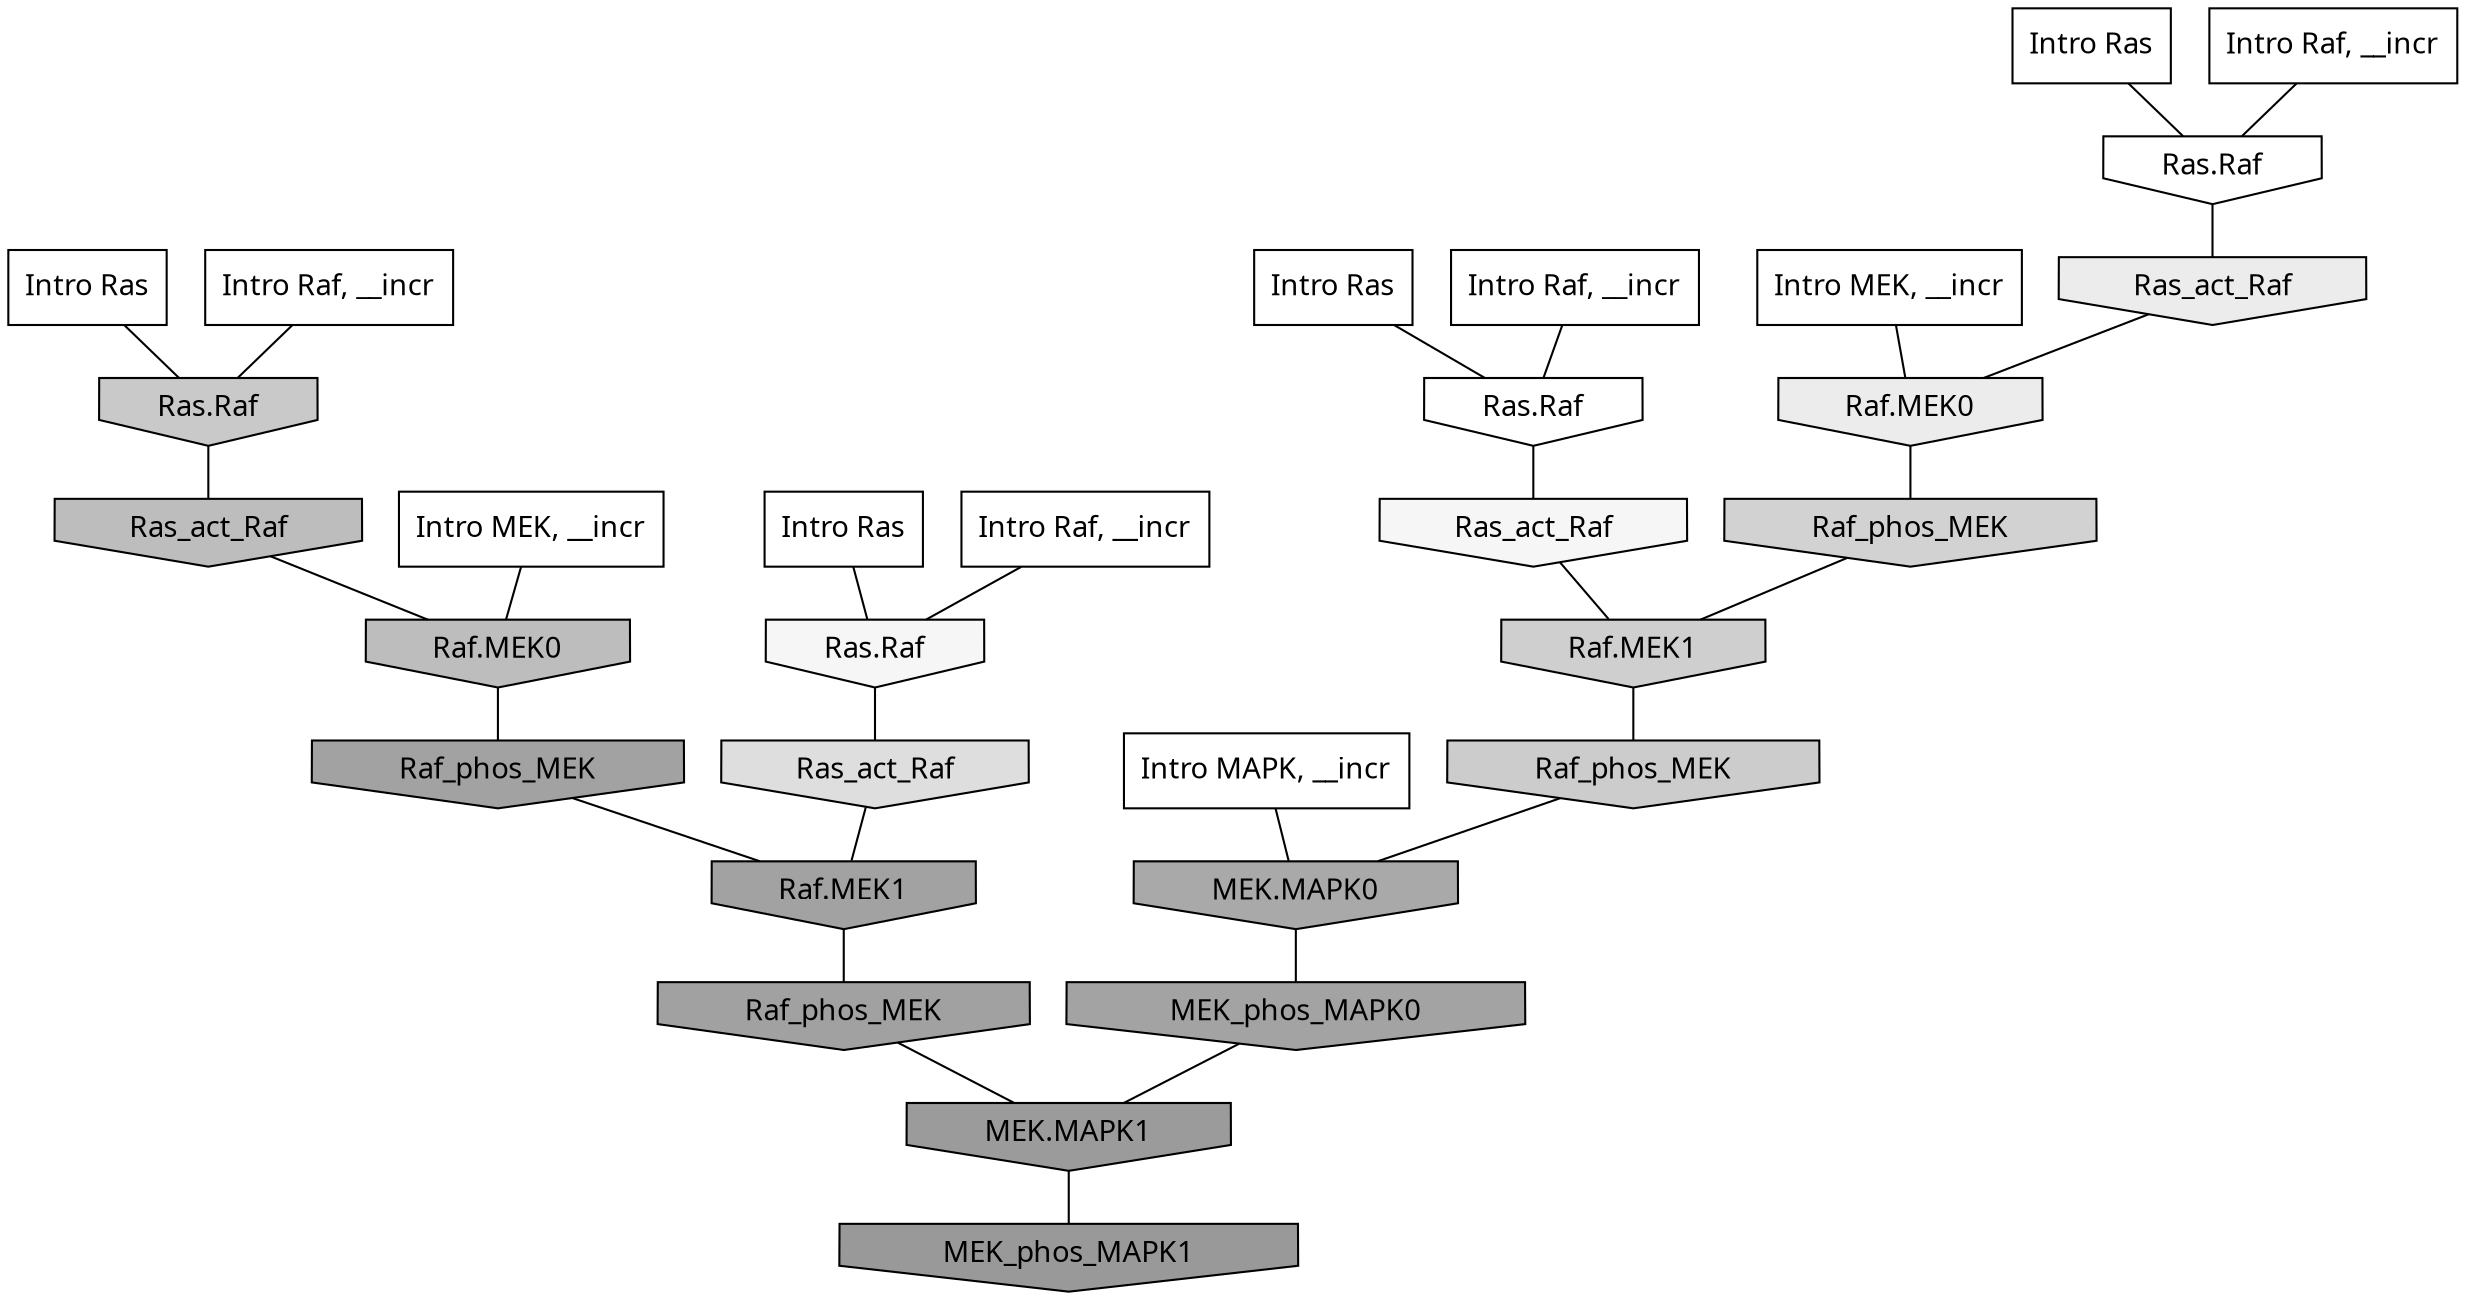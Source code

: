 digraph G{
  rankdir="TB";
  ranksep=0.30;
  node [fontname="CMU Serif"];
  edge [fontname="CMU Serif"];
  
  4 [label="Intro Ras", shape=rectangle, style=filled, fillcolor="0.000 0.000 1.000"]
  
  40 [label="Intro Ras", shape=rectangle, style=filled, fillcolor="0.000 0.000 1.000"]
  
  46 [label="Intro Ras", shape=rectangle, style=filled, fillcolor="0.000 0.000 1.000"]
  
  62 [label="Intro Ras", shape=rectangle, style=filled, fillcolor="0.000 0.000 1.000"]
  
  415 [label="Intro Raf, __incr", shape=rectangle, style=filled, fillcolor="0.000 0.000 1.000"]
  
  495 [label="Intro Raf, __incr", shape=rectangle, style=filled, fillcolor="0.000 0.000 1.000"]
  
  497 [label="Intro Raf, __incr", shape=rectangle, style=filled, fillcolor="0.000 0.000 1.000"]
  
  1046 [label="Intro Raf, __incr", shape=rectangle, style=filled, fillcolor="0.000 0.000 1.000"]
  
  1131 [label="Intro MEK, __incr", shape=rectangle, style=filled, fillcolor="0.000 0.000 1.000"]
  
  1402 [label="Intro MEK, __incr", shape=rectangle, style=filled, fillcolor="0.000 0.000 1.000"]
  
  2440 [label="Intro MAPK, __incr", shape=rectangle, style=filled, fillcolor="0.000 0.000 1.000"]
  
  3245 [label="Ras.Raf", shape=invhouse, style=filled, fillcolor="0.000 0.000 1.000"]
  
  3280 [label="Ras.Raf", shape=invhouse, style=filled, fillcolor="0.000 0.000 1.000"]
  
  3522 [label="Ras.Raf", shape=invhouse, style=filled, fillcolor="0.000 0.000 0.964"]
  
  3524 [label="Ras_act_Raf", shape=invhouse, style=filled, fillcolor="0.000 0.000 0.963"]
  
  3990 [label="Ras_act_Raf", shape=invhouse, style=filled, fillcolor="0.000 0.000 0.922"]
  
  3993 [label="Raf.MEK0", shape=invhouse, style=filled, fillcolor="0.000 0.000 0.922"]
  
  4715 [label="Ras_act_Raf", shape=invhouse, style=filled, fillcolor="0.000 0.000 0.869"]
  
  5447 [label="Raf_phos_MEK", shape=invhouse, style=filled, fillcolor="0.000 0.000 0.824"]
  
  5610 [label="Raf.MEK1", shape=invhouse, style=filled, fillcolor="0.000 0.000 0.812"]
  
  5903 [label="Raf_phos_MEK", shape=invhouse, style=filled, fillcolor="0.000 0.000 0.797"]
  
  6023 [label="Ras.Raf", shape=invhouse, style=filled, fillcolor="0.000 0.000 0.789"]
  
  7175 [label="Ras_act_Raf", shape=invhouse, style=filled, fillcolor="0.000 0.000 0.741"]
  
  7177 [label="Raf.MEK0", shape=invhouse, style=filled, fillcolor="0.000 0.000 0.741"]
  
  9675 [label="MEK.MAPK0", shape=invhouse, style=filled, fillcolor="0.000 0.000 0.664"]
  
  10744 [label="MEK_phos_MAPK0", shape=invhouse, style=filled, fillcolor="0.000 0.000 0.640"]
  
  10987 [label="Raf_phos_MEK", shape=invhouse, style=filled, fillcolor="0.000 0.000 0.635"]
  
  11083 [label="Raf.MEK1", shape=invhouse, style=filled, fillcolor="0.000 0.000 0.633"]
  
  11190 [label="Raf_phos_MEK", shape=invhouse, style=filled, fillcolor="0.000 0.000 0.631"]
  
  12383 [label="MEK.MAPK1", shape=invhouse, style=filled, fillcolor="0.000 0.000 0.608"]
  
  12878 [label="MEK_phos_MAPK1", shape=invhouse, style=filled, fillcolor="0.000 0.000 0.600"]
  
  
  12383 -> 12878 [dir=none, color="0.000 0.000 0.000"] 
  11190 -> 12383 [dir=none, color="0.000 0.000 0.000"] 
  11083 -> 11190 [dir=none, color="0.000 0.000 0.000"] 
  10987 -> 11083 [dir=none, color="0.000 0.000 0.000"] 
  10744 -> 12383 [dir=none, color="0.000 0.000 0.000"] 
  9675 -> 10744 [dir=none, color="0.000 0.000 0.000"] 
  7177 -> 10987 [dir=none, color="0.000 0.000 0.000"] 
  7175 -> 7177 [dir=none, color="0.000 0.000 0.000"] 
  6023 -> 7175 [dir=none, color="0.000 0.000 0.000"] 
  5903 -> 9675 [dir=none, color="0.000 0.000 0.000"] 
  5610 -> 5903 [dir=none, color="0.000 0.000 0.000"] 
  5447 -> 5610 [dir=none, color="0.000 0.000 0.000"] 
  4715 -> 11083 [dir=none, color="0.000 0.000 0.000"] 
  3993 -> 5447 [dir=none, color="0.000 0.000 0.000"] 
  3990 -> 3993 [dir=none, color="0.000 0.000 0.000"] 
  3524 -> 5610 [dir=none, color="0.000 0.000 0.000"] 
  3522 -> 4715 [dir=none, color="0.000 0.000 0.000"] 
  3280 -> 3990 [dir=none, color="0.000 0.000 0.000"] 
  3245 -> 3524 [dir=none, color="0.000 0.000 0.000"] 
  2440 -> 9675 [dir=none, color="0.000 0.000 0.000"] 
  1402 -> 7177 [dir=none, color="0.000 0.000 0.000"] 
  1131 -> 3993 [dir=none, color="0.000 0.000 0.000"] 
  1046 -> 3522 [dir=none, color="0.000 0.000 0.000"] 
  497 -> 6023 [dir=none, color="0.000 0.000 0.000"] 
  495 -> 3245 [dir=none, color="0.000 0.000 0.000"] 
  415 -> 3280 [dir=none, color="0.000 0.000 0.000"] 
  62 -> 3245 [dir=none, color="0.000 0.000 0.000"] 
  46 -> 3522 [dir=none, color="0.000 0.000 0.000"] 
  40 -> 3280 [dir=none, color="0.000 0.000 0.000"] 
  4 -> 6023 [dir=none, color="0.000 0.000 0.000"] 
  
  }

